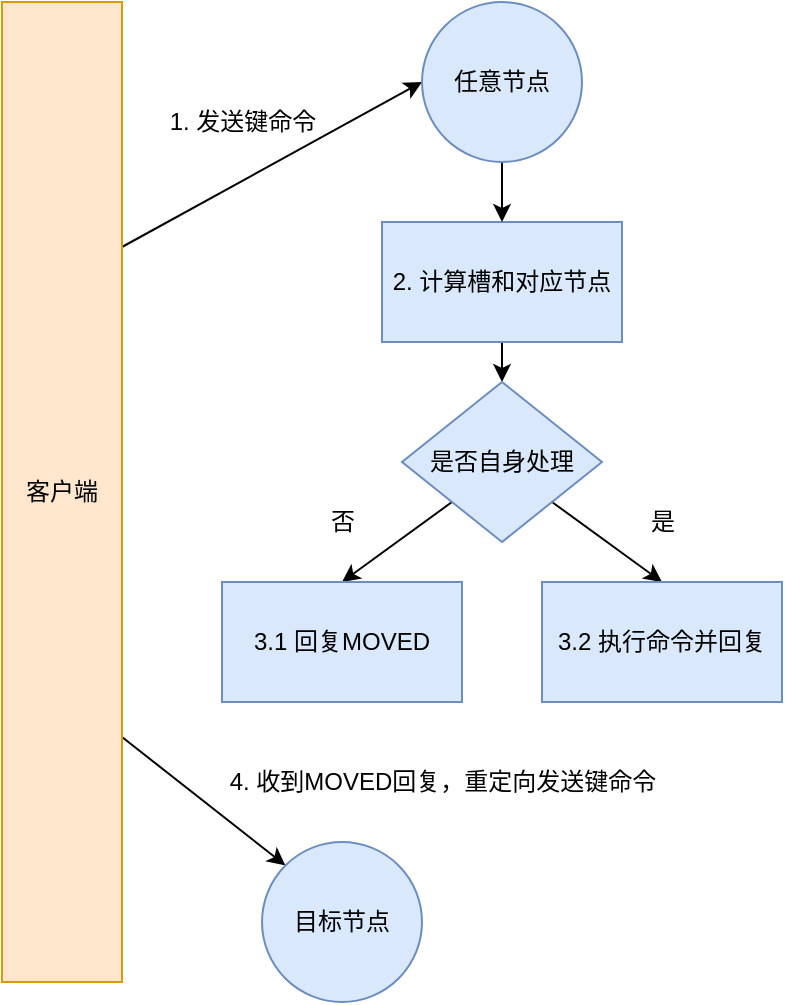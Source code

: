 <mxfile version="15.4.0" type="device"><diagram id="XLc5CfGwNojMmCULDnMs" name="第 1 页"><mxGraphModel dx="946" dy="623" grid="1" gridSize="10" guides="1" tooltips="1" connect="1" arrows="1" fold="1" page="1" pageScale="1" pageWidth="827" pageHeight="1169" math="0" shadow="0"><root><mxCell id="0"/><mxCell id="1" parent="0"/><mxCell id="I4ebJH8XNeKAovuw3ttB-19" style="edgeStyle=none;rounded=0;orthogonalLoop=1;jettySize=auto;html=1;exitX=1;exitY=0.75;exitDx=0;exitDy=0;entryX=0;entryY=0;entryDx=0;entryDy=0;" edge="1" parent="1" source="I4ebJH8XNeKAovuw3ttB-4" target="I4ebJH8XNeKAovuw3ttB-12"><mxGeometry relative="1" as="geometry"/></mxCell><mxCell id="I4ebJH8XNeKAovuw3ttB-20" style="edgeStyle=none;rounded=0;orthogonalLoop=1;jettySize=auto;html=1;exitX=1;exitY=0.25;exitDx=0;exitDy=0;entryX=0;entryY=0.5;entryDx=0;entryDy=0;" edge="1" parent="1" source="I4ebJH8XNeKAovuw3ttB-4" target="I4ebJH8XNeKAovuw3ttB-11"><mxGeometry relative="1" as="geometry"/></mxCell><mxCell id="I4ebJH8XNeKAovuw3ttB-4" value="客户端" style="rounded=0;whiteSpace=wrap;html=1;fillColor=#ffe6cc;strokeColor=#d79b00;" vertex="1" parent="1"><mxGeometry x="50" y="60" width="60" height="490" as="geometry"/></mxCell><mxCell id="I4ebJH8XNeKAovuw3ttB-15" style="edgeStyle=orthogonalEdgeStyle;rounded=0;orthogonalLoop=1;jettySize=auto;html=1;exitX=0.5;exitY=1;exitDx=0;exitDy=0;entryX=0.5;entryY=0;entryDx=0;entryDy=0;" edge="1" parent="1" source="I4ebJH8XNeKAovuw3ttB-6" target="I4ebJH8XNeKAovuw3ttB-8"><mxGeometry relative="1" as="geometry"/></mxCell><mxCell id="I4ebJH8XNeKAovuw3ttB-6" value="2. 计算槽和对应节点" style="rounded=0;whiteSpace=wrap;html=1;fillColor=#dae8fc;strokeColor=#6c8ebf;" vertex="1" parent="1"><mxGeometry x="240" y="170" width="120" height="60" as="geometry"/></mxCell><mxCell id="I4ebJH8XNeKAovuw3ttB-16" style="rounded=0;orthogonalLoop=1;jettySize=auto;html=1;exitX=0;exitY=1;exitDx=0;exitDy=0;entryX=0.5;entryY=0;entryDx=0;entryDy=0;" edge="1" parent="1" source="I4ebJH8XNeKAovuw3ttB-8" target="I4ebJH8XNeKAovuw3ttB-9"><mxGeometry relative="1" as="geometry"/></mxCell><mxCell id="I4ebJH8XNeKAovuw3ttB-17" style="edgeStyle=none;rounded=0;orthogonalLoop=1;jettySize=auto;html=1;exitX=1;exitY=1;exitDx=0;exitDy=0;entryX=0.5;entryY=0;entryDx=0;entryDy=0;" edge="1" parent="1" source="I4ebJH8XNeKAovuw3ttB-8" target="I4ebJH8XNeKAovuw3ttB-10"><mxGeometry relative="1" as="geometry"/></mxCell><mxCell id="I4ebJH8XNeKAovuw3ttB-8" value="是否自身处理" style="rhombus;whiteSpace=wrap;html=1;fillColor=#dae8fc;strokeColor=#6c8ebf;" vertex="1" parent="1"><mxGeometry x="250" y="250" width="100" height="80" as="geometry"/></mxCell><mxCell id="I4ebJH8XNeKAovuw3ttB-9" value="3.1 回复MOVED" style="rounded=0;whiteSpace=wrap;html=1;fillColor=#dae8fc;strokeColor=#6c8ebf;" vertex="1" parent="1"><mxGeometry x="160" y="350" width="120" height="60" as="geometry"/></mxCell><mxCell id="I4ebJH8XNeKAovuw3ttB-10" value="3.2 执行命令并回复" style="rounded=0;whiteSpace=wrap;html=1;fillColor=#dae8fc;strokeColor=#6c8ebf;" vertex="1" parent="1"><mxGeometry x="320" y="350" width="120" height="60" as="geometry"/></mxCell><mxCell id="I4ebJH8XNeKAovuw3ttB-14" style="edgeStyle=orthogonalEdgeStyle;rounded=0;orthogonalLoop=1;jettySize=auto;html=1;exitX=0.5;exitY=1;exitDx=0;exitDy=0;entryX=0.5;entryY=0;entryDx=0;entryDy=0;" edge="1" parent="1" source="I4ebJH8XNeKAovuw3ttB-11" target="I4ebJH8XNeKAovuw3ttB-6"><mxGeometry relative="1" as="geometry"/></mxCell><mxCell id="I4ebJH8XNeKAovuw3ttB-11" value="&lt;span&gt;任意节点&lt;/span&gt;" style="ellipse;whiteSpace=wrap;html=1;aspect=fixed;fillColor=#dae8fc;strokeColor=#6c8ebf;" vertex="1" parent="1"><mxGeometry x="260" y="60" width="80" height="80" as="geometry"/></mxCell><mxCell id="I4ebJH8XNeKAovuw3ttB-12" value="目标节点" style="ellipse;whiteSpace=wrap;html=1;aspect=fixed;fillColor=#dae8fc;strokeColor=#6c8ebf;" vertex="1" parent="1"><mxGeometry x="180" y="480" width="80" height="80" as="geometry"/></mxCell><mxCell id="I4ebJH8XNeKAovuw3ttB-21" value="1. 发送键命令" style="text;html=1;align=center;verticalAlign=middle;resizable=0;points=[];autosize=1;strokeColor=none;fillColor=none;" vertex="1" parent="1"><mxGeometry x="125" y="110" width="90" height="20" as="geometry"/></mxCell><mxCell id="I4ebJH8XNeKAovuw3ttB-22" value="4. 收到MOVED回复，重定向发送键命令" style="text;html=1;align=center;verticalAlign=middle;resizable=0;points=[];autosize=1;strokeColor=none;fillColor=none;" vertex="1" parent="1"><mxGeometry x="155" y="440" width="230" height="20" as="geometry"/></mxCell><mxCell id="I4ebJH8XNeKAovuw3ttB-25" value="是" style="text;html=1;align=center;verticalAlign=middle;resizable=0;points=[];autosize=1;strokeColor=none;fillColor=none;" vertex="1" parent="1"><mxGeometry x="365" y="310" width="30" height="20" as="geometry"/></mxCell><mxCell id="I4ebJH8XNeKAovuw3ttB-26" value="否" style="text;html=1;align=center;verticalAlign=middle;resizable=0;points=[];autosize=1;strokeColor=none;fillColor=none;" vertex="1" parent="1"><mxGeometry x="205" y="310" width="30" height="20" as="geometry"/></mxCell></root></mxGraphModel></diagram></mxfile>